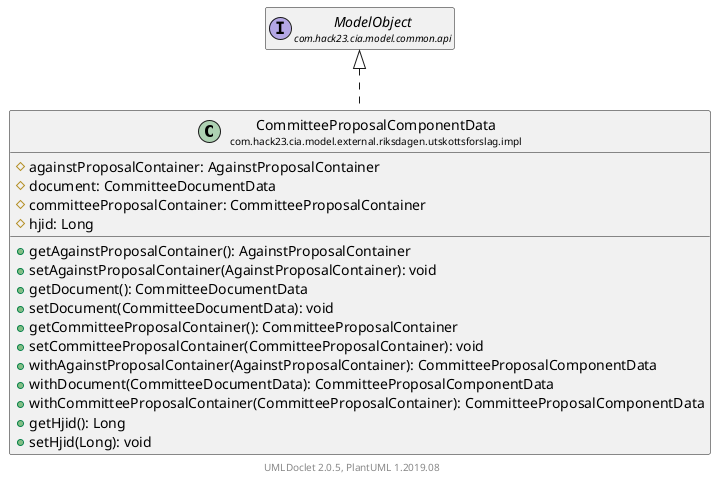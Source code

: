 @startuml
    set namespaceSeparator none
    hide empty fields
    hide empty methods

    class "<size:14>CommitteeProposalComponentData\n<size:10>com.hack23.cia.model.external.riksdagen.utskottsforslag.impl" as com.hack23.cia.model.external.riksdagen.utskottsforslag.impl.CommitteeProposalComponentData [[CommitteeProposalComponentData.html]] {
        #againstProposalContainer: AgainstProposalContainer
        #document: CommitteeDocumentData
        #committeeProposalContainer: CommitteeProposalContainer
        #hjid: Long
        +getAgainstProposalContainer(): AgainstProposalContainer
        +setAgainstProposalContainer(AgainstProposalContainer): void
        +getDocument(): CommitteeDocumentData
        +setDocument(CommitteeDocumentData): void
        +getCommitteeProposalContainer(): CommitteeProposalContainer
        +setCommitteeProposalContainer(CommitteeProposalContainer): void
        +withAgainstProposalContainer(AgainstProposalContainer): CommitteeProposalComponentData
        +withDocument(CommitteeDocumentData): CommitteeProposalComponentData
        +withCommitteeProposalContainer(CommitteeProposalContainer): CommitteeProposalComponentData
        +getHjid(): Long
        +setHjid(Long): void
    }

    interface "<size:14>ModelObject\n<size:10>com.hack23.cia.model.common.api" as com.hack23.cia.model.common.api.ModelObject

    com.hack23.cia.model.common.api.ModelObject <|.. com.hack23.cia.model.external.riksdagen.utskottsforslag.impl.CommitteeProposalComponentData

    center footer UMLDoclet 2.0.5, PlantUML 1.2019.08
@enduml
